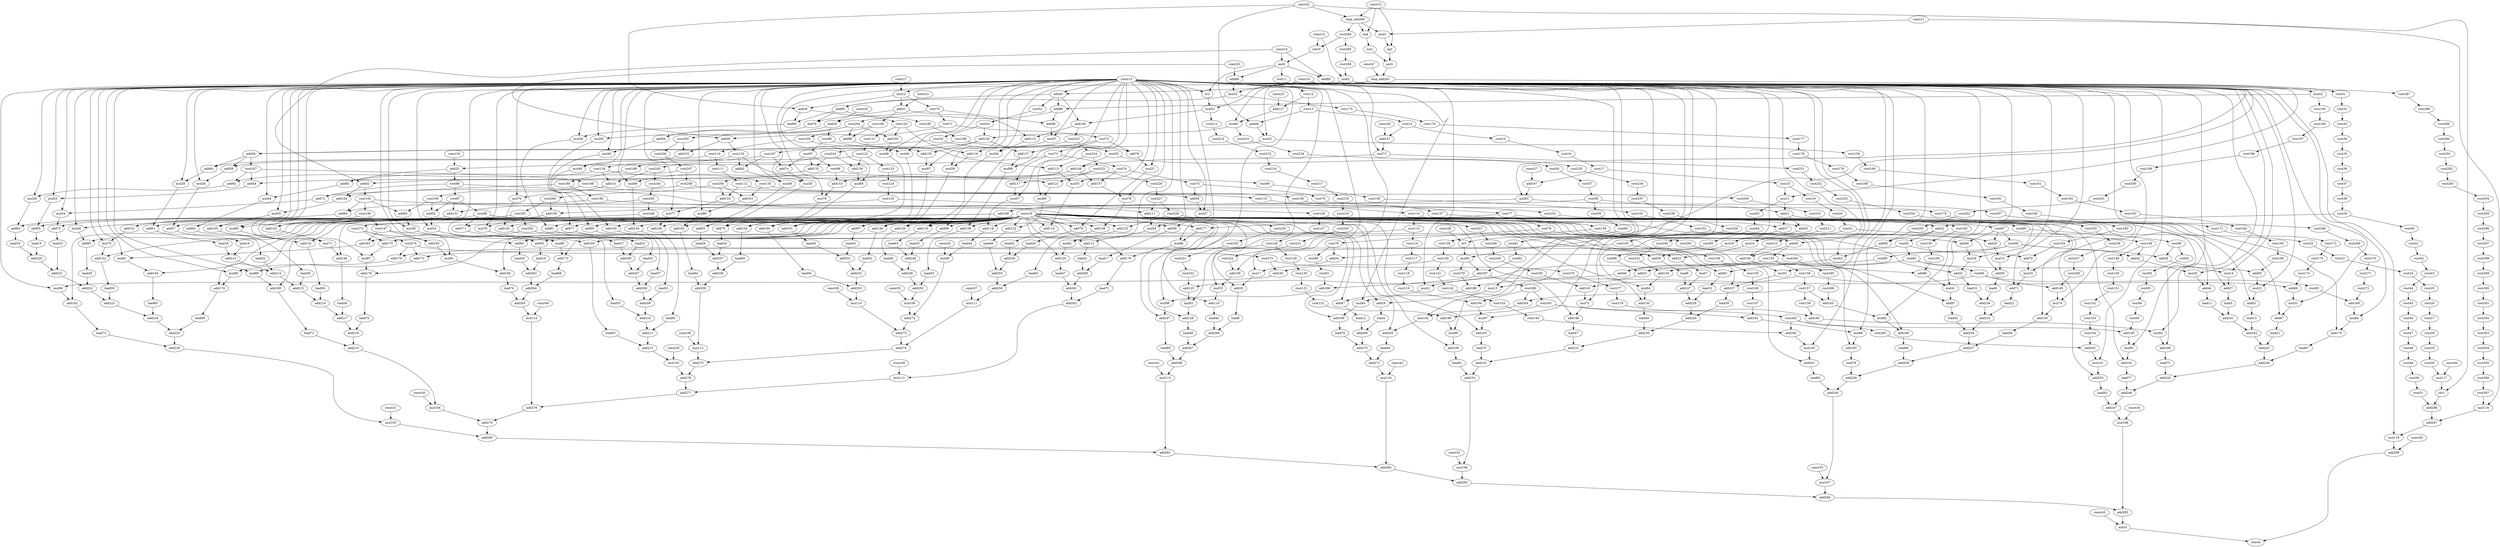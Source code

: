 digraph G {
	const11[opcode=const, llvm="%10"]
	mod1[opcode=mod, llvm="%328", schedule=1]
	const12[opcode=const, val=0]
	eq3[opcode=eq, llvm="%329", schedule=2]
	eq4[opcode=eq, llvm="%330", schedule=1]
	not1[opcode=not, llvm="%330", schedule=2]
	and1[opcode=and, llvm="%331", schedule=3]
	const13[opcode=const, llvm="%8"]
	udiv0[opcode=udiv, llvm="%334", schedule=2]
	const14[opcode=const, val=3]
	and2[opcode=and, llvm="%335", schedule=3]
	const15[opcode=const, val=4]
	or2[opcode=or, llvm="%336", schedule=4]
	mod2[opcode=mod, llvm="%337", schedule=4]
	add20[opcode=add, llvm="%338", schedule=5]
	const16[opcode=const, llvm="%13"]
	mul11[opcode=mul, llvm="%339", schedule=12]
	add21[opcode=add, llvm="%340", schedule=13]
	const17[opcode=const, llvm="%15"]
	mul12[opcode=mul, llvm="%341", schedule=5]
	add22[opcode=add, llvm="%342", schedule=14]
	add23[opcode=add, llvm="%343", schedule=17]
	const18[opcode=const, llvm="%17"]
	mul13[opcode=mul, llvm="%344", schedule=18]
	add24[opcode=add, llvm="%344", schedule=19]
	load4[opcode=load, llvm="%345", schedule=20]
	const19[opcode=const, val=-3]
	add25[opcode=add, llvm="%346", schedule=10]
	add26[opcode=add, llvm="%347", schedule=16]
	mul14[opcode=mul, llvm="%348", schedule=17]
	add27[opcode=add, llvm="%348", schedule=18]
	load5[opcode=load, llvm="%349", schedule=19]
	const20[opcode=const, val=-2]
	add28[opcode=add, llvm="%350", schedule=7]
	add29[opcode=add, llvm="%351", schedule=15]
	mul15[opcode=mul, llvm="%352", schedule=16]
	add30[opcode=add, llvm="%352", schedule=17]
	load6[opcode=load, llvm="%353", schedule=18]
	const21[opcode=const, val=-1]
	add31[opcode=add, llvm="%354", schedule=6]
	add32[opcode=add, llvm="%355", schedule=14]
	mul16[opcode=mul, llvm="%356", schedule=15]
	add33[opcode=add, llvm="%356", schedule=16]
	load7[opcode=load, llvm="%357", schedule=17]
	add34[opcode=add, llvm="%358", schedule=16]
	mul17[opcode=mul, llvm="%359", schedule=17]
	add35[opcode=add, llvm="%359", schedule=18]
	load8[opcode=load, llvm="%360", schedule=19]
	const22[opcode=const, val=1]
	add36[opcode=add, llvm="%361", schedule=6]
	add37[opcode=add, llvm="%362", schedule=14]
	mul18[opcode=mul, llvm="%363", schedule=15]
	add38[opcode=add, llvm="%363", schedule=16]
	load9[opcode=load, llvm="%364", schedule=17]
	const23[opcode=const, val=2]
	add39[opcode=add, llvm="%365", schedule=8]
	add40[opcode=add, llvm="%366", schedule=15]
	mul19[opcode=mul, llvm="%367", schedule=16]
	add41[opcode=add, llvm="%367", schedule=17]
	load10[opcode=load, llvm="%368", schedule=18]
	add42[opcode=add, llvm="%369", schedule=11]
	add43[opcode=add, llvm="%370", schedule=16]
	mul20[opcode=mul, llvm="%371", schedule=17]
	add44[opcode=add, llvm="%371", schedule=18]
	load11[opcode=load, llvm="%372", schedule=19]
	add45[opcode=add, llvm="%373", schedule=15]
	add46[opcode=add, llvm="%374", schedule=17]
	mul21[opcode=mul, llvm="%375", schedule=18]
	add47[opcode=add, llvm="%375", schedule=19]
	load12[opcode=load, llvm="%376", schedule=20]
	add48[opcode=add, llvm="%377", schedule=7]
	mul22[opcode=mul, llvm="%378", schedule=8]
	add49[opcode=add, llvm="%379", schedule=9]
	add50[opcode=add, llvm="%380", schedule=17]
	mul23[opcode=mul, llvm="%381", schedule=18]
	add51[opcode=add, llvm="%381", schedule=19]
	load13[opcode=load, llvm="%382", schedule=20]
	add52[opcode=add, llvm="%383", schedule=13]
	mul24[opcode=mul, llvm="%384", schedule=14]
	add53[opcode=add, llvm="%384", schedule=15]
	load14[opcode=load, llvm="%385", schedule=16]
	add54[opcode=add, llvm="%386", schedule=11]
	mul25[opcode=mul, llvm="%387", schedule=12]
	add55[opcode=add, llvm="%387", schedule=13]
	load15[opcode=load, llvm="%388", schedule=14]
	add56[opcode=add, llvm="%389", schedule=10]
	mul26[opcode=mul, llvm="%390", schedule=11]
	add57[opcode=add, llvm="%390", schedule=12]
	load16[opcode=load, llvm="%391", schedule=13]
	add58[opcode=add, llvm="%392", schedule=12]
	mul27[opcode=mul, llvm="%393", schedule=13]
	add59[opcode=add, llvm="%393", schedule=14]
	load17[opcode=load, llvm="%394", schedule=15]
	add60[opcode=add, llvm="%395", schedule=10]
	mul28[opcode=mul, llvm="%396", schedule=11]
	add61[opcode=add, llvm="%396", schedule=12]
	load18[opcode=load, llvm="%397", schedule=13]
	add62[opcode=add, llvm="%398", schedule=11]
	mul29[opcode=mul, llvm="%399", schedule=12]
	add63[opcode=add, llvm="%399", schedule=13]
	load19[opcode=load, llvm="%400", schedule=14]
	add64[opcode=add, llvm="%401", schedule=13]
	mul30[opcode=mul, llvm="%402", schedule=14]
	add65[opcode=add, llvm="%402", schedule=15]
	load20[opcode=load, llvm="%403", schedule=16]
	add66[opcode=add, llvm="%404", schedule=18]
	mul31[opcode=mul, llvm="%405", schedule=19]
	add67[opcode=add, llvm="%405", schedule=20]
	load21[opcode=load, llvm="%406", schedule=21]
	add68[opcode=add, llvm="%407", schedule=4]
	mul32[opcode=mul, llvm="%408", schedule=5]
	add69[opcode=add, llvm="%409", schedule=6]
	add70[opcode=add, llvm="%410", schedule=16]
	mul33[opcode=mul, llvm="%411", schedule=17]
	add71[opcode=add, llvm="%411", schedule=18]
	load22[opcode=load, llvm="%412", schedule=19]
	add72[opcode=add, llvm="%413", schedule=12]
	mul34[opcode=mul, llvm="%414", schedule=13]
	add73[opcode=add, llvm="%414", schedule=14]
	load23[opcode=load, llvm="%415", schedule=15]
	add74[opcode=add, llvm="%416", schedule=10]
	mul35[opcode=mul, llvm="%417", schedule=11]
	add75[opcode=add, llvm="%417", schedule=12]
	load24[opcode=load, llvm="%418", schedule=13]
	add76[opcode=add, llvm="%419", schedule=7]
	mul36[opcode=mul, llvm="%420", schedule=8]
	add77[opcode=add, llvm="%420", schedule=9]
	load25[opcode=load, llvm="%421", schedule=10]
	add78[opcode=add, llvm="%422", schedule=9]
	mul37[opcode=mul, llvm="%423", schedule=10]
	add79[opcode=add, llvm="%423", schedule=11]
	load26[opcode=load, llvm="%424", schedule=12]
	add80[opcode=add, llvm="%425", schedule=7]
	mul38[opcode=mul, llvm="%426", schedule=8]
	add81[opcode=add, llvm="%426", schedule=9]
	load27[opcode=load, llvm="%427", schedule=10]
	add82[opcode=add, llvm="%428", schedule=10]
	mul39[opcode=mul, llvm="%429", schedule=11]
	add83[opcode=add, llvm="%429", schedule=12]
	load28[opcode=load, llvm="%430", schedule=13]
	add84[opcode=add, llvm="%431", schedule=13]
	mul40[opcode=mul, llvm="%432", schedule=14]
	add85[opcode=add, llvm="%432", schedule=15]
	load29[opcode=load, llvm="%433", schedule=16]
	add86[opcode=add, llvm="%434", schedule=17]
	mul41[opcode=mul, llvm="%435", schedule=18]
	add87[opcode=add, llvm="%435", schedule=19]
	load30[opcode=load, llvm="%436", schedule=20]
	add88[opcode=add, llvm="%437", schedule=4]
	mul42[opcode=mul, llvm="%438", schedule=5]
	add89[opcode=add, llvm="%439", schedule=6]
	add90[opcode=add, llvm="%440", schedule=15]
	mul43[opcode=mul, llvm="%441", schedule=16]
	add91[opcode=add, llvm="%441", schedule=17]
	load31[opcode=load, llvm="%442", schedule=18]
	add92[opcode=add, llvm="%443", schedule=11]
	mul44[opcode=mul, llvm="%444", schedule=12]
	add93[opcode=add, llvm="%444", schedule=13]
	load32[opcode=load, llvm="%445", schedule=14]
	add94[opcode=add, llvm="%446", schedule=8]
	mul45[opcode=mul, llvm="%447", schedule=9]
	add95[opcode=add, llvm="%447", schedule=10]
	load33[opcode=load, llvm="%448", schedule=11]
	add96[opcode=add, llvm="%449", schedule=8]
	mul46[opcode=mul, llvm="%450", schedule=9]
	add97[opcode=add, llvm="%450", schedule=10]
	load34[opcode=load, llvm="%451", schedule=11]
	add98[opcode=add, llvm="%452", schedule=7]
	mul47[opcode=mul, llvm="%453", schedule=8]
	add99[opcode=add, llvm="%453", schedule=9]
	load35[opcode=load, llvm="%454", schedule=10]
	add100[opcode=add, llvm="%455", schedule=8]
	mul48[opcode=mul, llvm="%456", schedule=9]
	add101[opcode=add, llvm="%456", schedule=10]
	load36[opcode=load, llvm="%457", schedule=11]
	add102[opcode=add, llvm="%458", schedule=9]
	mul49[opcode=mul, llvm="%459", schedule=10]
	add103[opcode=add, llvm="%459", schedule=11]
	load37[opcode=load, llvm="%460", schedule=12]
	add104[opcode=add, llvm="%461", schedule=12]
	mul50[opcode=mul, llvm="%462", schedule=13]
	add105[opcode=add, llvm="%462", schedule=14]
	load38[opcode=load, llvm="%463", schedule=15]
	add106[opcode=add, llvm="%464", schedule=16]
	mul51[opcode=mul, llvm="%465", schedule=17]
	add107[opcode=add, llvm="%465", schedule=18]
	load39[opcode=load, llvm="%466", schedule=19]
	mul52[opcode=mul, llvm="%467", schedule=5]
	add108[opcode=add, llvm="%468", schedule=6]
	add109[opcode=add, llvm="%469", schedule=16]
	mul53[opcode=mul, llvm="%470", schedule=17]
	add110[opcode=add, llvm="%470", schedule=18]
	load40[opcode=load, llvm="%471", schedule=19]
	add111[opcode=add, llvm="%472", schedule=12]
	mul54[opcode=mul, llvm="%473", schedule=13]
	add112[opcode=add, llvm="%473", schedule=14]
	load41[opcode=load, llvm="%474", schedule=15]
	add113[opcode=add, llvm="%475", schedule=9]
	mul55[opcode=mul, llvm="%476", schedule=10]
	add114[opcode=add, llvm="%476", schedule=11]
	load42[opcode=load, llvm="%477", schedule=12]
	add115[opcode=add, llvm="%478", schedule=7]
	mul56[opcode=mul, llvm="%479", schedule=8]
	add116[opcode=add, llvm="%479", schedule=9]
	load43[opcode=load, llvm="%480", schedule=10]
	add117[opcode=add, llvm="%481", schedule=10]
	mul57[opcode=mul, llvm="%482", schedule=11]
	add118[opcode=add, llvm="%482", schedule=12]
	load44[opcode=load, llvm="%483", schedule=13]
	const24[opcode=const, llvm="%274"]
	mul58[opcode=mul, llvm="%484", schedule=14]
	add119[opcode=add, llvm="%485", schedule=8]
	mul59[opcode=mul, llvm="%486", schedule=9]
	add120[opcode=add, llvm="%486", schedule=10]
	load45[opcode=load, llvm="%487", schedule=11]
	add121[opcode=add, llvm="%488", schedule=10]
	mul60[opcode=mul, llvm="%489", schedule=11]
	add122[opcode=add, llvm="%489", schedule=12]
	load46[opcode=load, llvm="%490", schedule=13]
	add123[opcode=add, llvm="%491", schedule=13]
	mul61[opcode=mul, llvm="%492", schedule=14]
	add124[opcode=add, llvm="%492", schedule=15]
	load47[opcode=load, llvm="%493", schedule=16]
	add125[opcode=add, llvm="%494", schedule=17]
	mul62[opcode=mul, llvm="%495", schedule=18]
	add126[opcode=add, llvm="%495", schedule=19]
	load48[opcode=load, llvm="%496", schedule=20]
	const25[opcode=const, val=5]
	add127[opcode=add, llvm="%497", schedule=6]
	mul63[opcode=mul, llvm="%498", schedule=7]
	add128[opcode=add, llvm="%499", schedule=8]
	add129[opcode=add, llvm="%500", schedule=17]
	mul64[opcode=mul, llvm="%501", schedule=18]
	add130[opcode=add, llvm="%501", schedule=19]
	load49[opcode=load, llvm="%502", schedule=20]
	add131[opcode=add, llvm="%503", schedule=13]
	mul65[opcode=mul, llvm="%504", schedule=14]
	add132[opcode=add, llvm="%504", schedule=15]
	load50[opcode=load, llvm="%505", schedule=16]
	add133[opcode=add, llvm="%506", schedule=10]
	mul66[opcode=mul, llvm="%507", schedule=11]
	add134[opcode=add, llvm="%507", schedule=12]
	load51[opcode=load, llvm="%508", schedule=13]
	add135[opcode=add, llvm="%509", schedule=9]
	mul67[opcode=mul, llvm="%510", schedule=10]
	add136[opcode=add, llvm="%510", schedule=11]
	load52[opcode=load, llvm="%511", schedule=12]
	add137[opcode=add, llvm="%512", schedule=9]
	mul68[opcode=mul, llvm="%513", schedule=10]
	add138[opcode=add, llvm="%513", schedule=11]
	load53[opcode=load, llvm="%514", schedule=12]
	add139[opcode=add, llvm="%515", schedule=10]
	mul69[opcode=mul, llvm="%516", schedule=11]
	add140[opcode=add, llvm="%516", schedule=12]
	load54[opcode=load, llvm="%517", schedule=13]
	add141[opcode=add, llvm="%518", schedule=11]
	mul70[opcode=mul, llvm="%519", schedule=12]
	add142[opcode=add, llvm="%519", schedule=13]
	load55[opcode=load, llvm="%520", schedule=14]
	add143[opcode=add, llvm="%521", schedule=14]
	mul71[opcode=mul, llvm="%522", schedule=15]
	add144[opcode=add, llvm="%522", schedule=16]
	load56[opcode=load, llvm="%523", schedule=17]
	add145[opcode=add, llvm="%524", schedule=18]
	mul72[opcode=mul, llvm="%525", schedule=19]
	add146[opcode=add, llvm="%525", schedule=20]
	load57[opcode=load, llvm="%526", schedule=21]
	const26[opcode=const, val=6]
	add147[opcode=add, llvm="%527", schedule=8]
	mul73[opcode=mul, llvm="%528", schedule=9]
	add148[opcode=add, llvm="%529", schedule=10]
	add149[opcode=add, llvm="%530", schedule=18]
	mul74[opcode=mul, llvm="%531", schedule=19]
	add150[opcode=add, llvm="%531", schedule=20]
	load58[opcode=load, llvm="%532", schedule=21]
	add151[opcode=add, llvm="%533", schedule=14]
	mul75[opcode=mul, llvm="%534", schedule=15]
	add152[opcode=add, llvm="%534", schedule=16]
	load59[opcode=load, llvm="%535", schedule=17]
	add153[opcode=add, llvm="%536", schedule=11]
	mul76[opcode=mul, llvm="%537", schedule=12]
	add154[opcode=add, llvm="%537", schedule=13]
	load60[opcode=load, llvm="%538", schedule=14]
	add155[opcode=add, llvm="%539", schedule=12]
	mul77[opcode=mul, llvm="%540", schedule=13]
	add156[opcode=add, llvm="%540", schedule=14]
	load61[opcode=load, llvm="%541", schedule=15]
	add157[opcode=add, llvm="%542", schedule=11]
	mul78[opcode=mul, llvm="%543", schedule=12]
	add158[opcode=add, llvm="%543", schedule=13]
	load62[opcode=load, llvm="%544", schedule=14]
	add159[opcode=add, llvm="%545", schedule=13]
	mul79[opcode=mul, llvm="%546", schedule=14]
	add160[opcode=add, llvm="%546", schedule=15]
	load63[opcode=load, llvm="%547", schedule=16]
	add161[opcode=add, llvm="%548", schedule=12]
	mul80[opcode=mul, llvm="%549", schedule=13]
	add162[opcode=add, llvm="%549", schedule=14]
	load64[opcode=load, llvm="%550", schedule=15]
	add163[opcode=add, llvm="%551", schedule=15]
	mul81[opcode=mul, llvm="%552", schedule=16]
	add164[opcode=add, llvm="%552", schedule=17]
	load65[opcode=load, llvm="%553", schedule=18]
	add165[opcode=add, llvm="%554", schedule=19]
	mul82[opcode=mul, llvm="%555", schedule=20]
	add166[opcode=add, llvm="%555", schedule=21]
	load66[opcode=load, llvm="%556", schedule=22]
	const27[opcode=const, val=7]
	add167[opcode=add, llvm="%557", schedule=11]
	mul83[opcode=mul, llvm="%558", schedule=12]
	add168[opcode=add, llvm="%559", schedule=13]
	add169[opcode=add, llvm="%560", schedule=19]
	mul84[opcode=mul, llvm="%561", schedule=20]
	add170[opcode=add, llvm="%561", schedule=21]
	load67[opcode=load, llvm="%562", schedule=22]
	add171[opcode=add, llvm="%563", schedule=14]
	mul85[opcode=mul, llvm="%564", schedule=15]
	add172[opcode=add, llvm="%564", schedule=16]
	load68[opcode=load, llvm="%565", schedule=17]
	add173[opcode=add, llvm="%566", schedule=16]
	mul86[opcode=mul, llvm="%567", schedule=17]
	add174[opcode=add, llvm="%567", schedule=18]
	load69[opcode=load, llvm="%568", schedule=19]
	add175[opcode=add, llvm="%569", schedule=15]
	mul87[opcode=mul, llvm="%570", schedule=16]
	add176[opcode=add, llvm="%570", schedule=17]
	load70[opcode=load, llvm="%571", schedule=18]
	add177[opcode=add, llvm="%572", schedule=14]
	mul88[opcode=mul, llvm="%573", schedule=15]
	add178[opcode=add, llvm="%573", schedule=16]
	load71[opcode=load, llvm="%574", schedule=17]
	add179[opcode=add, llvm="%575", schedule=16]
	mul89[opcode=mul, llvm="%576", schedule=17]
	add180[opcode=add, llvm="%576", schedule=18]
	load72[opcode=load, llvm="%577", schedule=19]
	add181[opcode=add, llvm="%578", schedule=17]
	mul90[opcode=mul, llvm="%579", schedule=18]
	add182[opcode=add, llvm="%579", schedule=19]
	load73[opcode=load, llvm="%580", schedule=20]
	add183[opcode=add, llvm="%581", schedule=15]
	mul91[opcode=mul, llvm="%582", schedule=16]
	add184[opcode=add, llvm="%582", schedule=17]
	load74[opcode=load, llvm="%583", schedule=18]
	add185[opcode=add, llvm="%584", schedule=20]
	mul92[opcode=mul, llvm="%585", schedule=21]
	add186[opcode=add, llvm="%585", schedule=22]
	load75[opcode=load, llvm="%586", schedule=23]
	const28[opcode=const, val=8]
	or3[opcode=or, llvm="%587", schedule=15]
	mul93[opcode=mul, llvm="%588", schedule=16]
	add187[opcode=add, llvm="%589", schedule=17]
	add188[opcode=add, llvm="%590", schedule=18]
	mul94[opcode=mul, llvm="%591", schedule=19]
	add189[opcode=add, llvm="%591", schedule=20]
	load76[opcode=load, llvm="%592", schedule=21]
	add190[opcode=add, llvm="%593", schedule=21]
	mul95[opcode=mul, llvm="%594", schedule=22]
	add191[opcode=add, llvm="%594", schedule=23]
	load77[opcode=load, llvm="%595", schedule=24]
	add192[opcode=add, llvm="%596", schedule=20]
	mul96[opcode=mul, llvm="%597", schedule=21]
	add193[opcode=add, llvm="%597", schedule=22]
	load78[opcode=load, llvm="%598", schedule=23]
	add194[opcode=add, llvm="%599", schedule=19]
	mul97[opcode=mul, llvm="%600", schedule=20]
	add195[opcode=add, llvm="%600", schedule=21]
	load79[opcode=load, llvm="%601", schedule=22]
	add196[opcode=add, llvm="%602", schedule=18]
	mul98[opcode=mul, llvm="%603", schedule=19]
	add197[opcode=add, llvm="%603", schedule=20]
	load80[opcode=load, llvm="%604", schedule=21]
	add198[opcode=add, llvm="%605", schedule=20]
	mul99[opcode=mul, llvm="%606", schedule=21]
	add199[opcode=add, llvm="%606", schedule=22]
	load81[opcode=load, llvm="%607", schedule=23]
	add200[opcode=add, llvm="%608", schedule=21]
	mul100[opcode=mul, llvm="%609", schedule=22]
	add201[opcode=add, llvm="%609", schedule=23]
	load82[opcode=load, llvm="%610", schedule=24]
	add202[opcode=add, llvm="%611", schedule=22]
	mul101[opcode=mul, llvm="%612", schedule=23]
	add203[opcode=add, llvm="%612", schedule=24]
	load83[opcode=load, llvm="%613", schedule=25]
	add204[opcode=add, llvm="%614", schedule=19]
	mul102[opcode=mul, llvm="%615", schedule=20]
	add205[opcode=add, llvm="%615", schedule=21]
	load84[opcode=load, llvm="%616", schedule=22]
	add206[opcode=add, llvm="%617", schedule=11]
	add207[opcode=add, llvm="%618", schedule=12]
	add208[opcode=add, llvm="%619", schedule=13]
	add209[opcode=add, llvm="%620", schedule=14]
	add210[opcode=add, llvm="%621", schedule=15]
	add211[opcode=add, llvm="%622", schedule=16]
	add212[opcode=add, llvm="%623", schedule=17]
	const29[opcode=const, llvm="%282"]
	mul103[opcode=mul, llvm="%624", schedule=18]
	add213[opcode=add, llvm="%625", schedule=14]
	add214[opcode=add, llvm="%626", schedule=15]
	add215[opcode=add, llvm="%627", schedule=16]
	add216[opcode=add, llvm="%628", schedule=17]
	add217[opcode=add, llvm="%629", schedule=18]
	add218[opcode=add, llvm="%630", schedule=19]
	add219[opcode=add, llvm="%631", schedule=20]
	const30[opcode=const, llvm="%288"]
	mul104[opcode=mul, llvm="%632", schedule=21]
	add220[opcode=add, llvm="%633", schedule=15]
	add221[opcode=add, llvm="%634", schedule=16]
	add222[opcode=add, llvm="%635", schedule=17]
	add223[opcode=add, llvm="%636", schedule=18]
	add224[opcode=add, llvm="%637", schedule=19]
	add225[opcode=add, llvm="%638", schedule=20]
	add226[opcode=add, llvm="%639", schedule=21]
	const31[opcode=const, llvm="%290"]
	mul105[opcode=mul, llvm="%640", schedule=22]
	add227[opcode=add, llvm="%641", schedule=18]
	add228[opcode=add, llvm="%642", schedule=19]
	add229[opcode=add, llvm="%643", schedule=20]
	add230[opcode=add, llvm="%644", schedule=21]
	add231[opcode=add, llvm="%645", schedule=22]
	add232[opcode=add, llvm="%646", schedule=23]
	add233[opcode=add, llvm="%647", schedule=24]
	const32[opcode=const, llvm="%296"]
	mul106[opcode=mul, llvm="%648", schedule=25]
	add234[opcode=add, llvm="%649", schedule=19]
	add235[opcode=add, llvm="%650", schedule=20]
	add236[opcode=add, llvm="%651", schedule=21]
	add237[opcode=add, llvm="%652", schedule=22]
	add238[opcode=add, llvm="%653", schedule=23]
	add239[opcode=add, llvm="%654", schedule=24]
	add240[opcode=add, llvm="%655", schedule=25]
	const33[opcode=const, llvm="%298"]
	mul107[opcode=mul, llvm="%656", schedule=26]
	add241[opcode=add, llvm="%657", schedule=20]
	add242[opcode=add, llvm="%658", schedule=21]
	add243[opcode=add, llvm="%659", schedule=22]
	add244[opcode=add, llvm="%660", schedule=23]
	add245[opcode=add, llvm="%661", schedule=24]
	add246[opcode=add, llvm="%662", schedule=25]
	add247[opcode=add, llvm="%663", schedule=26]
	const34[opcode=const, llvm="%300"]
	mul108[opcode=mul, llvm="%664", schedule=27]
	add248[opcode=add, llvm="%665", schedule=11]
	add249[opcode=add, llvm="%666", schedule=12]
	add250[opcode=add, llvm="%667", schedule=13]
	const35[opcode=const, llvm="%276"]
	mul109[opcode=mul, llvm="%668", schedule=14]
	add251[opcode=add, llvm="%669", schedule=12]
	add252[opcode=add, llvm="%670", schedule=13]
	add253[opcode=add, llvm="%671", schedule=14]
	const36[opcode=const, llvm="%278"]
	mul110[opcode=mul, llvm="%672", schedule=15]
	add254[opcode=add, llvm="%673", schedule=13]
	add255[opcode=add, llvm="%674", schedule=14]
	add256[opcode=add, llvm="%675", schedule=15]
	const37[opcode=const, llvm="%280"]
	mul111[opcode=mul, llvm="%676", schedule=16]
	add257[opcode=add, llvm="%677", schedule=14]
	add258[opcode=add, llvm="%678", schedule=15]
	add259[opcode=add, llvm="%679", schedule=16]
	const38[opcode=const, llvm="%284"]
	mul112[opcode=mul, llvm="%680", schedule=17]
	add260[opcode=add, llvm="%681", schedule=16]
	add261[opcode=add, llvm="%682", schedule=17]
	add262[opcode=add, llvm="%683", schedule=18]
	const39[opcode=const, llvm="%286"]
	mul113[opcode=mul, llvm="%684", schedule=19]
	add263[opcode=add, llvm="%685", schedule=17]
	add264[opcode=add, llvm="%686", schedule=18]
	add265[opcode=add, llvm="%687", schedule=19]
	const40[opcode=const, llvm="%292"]
	mul114[opcode=mul, llvm="%688", schedule=20]
	add266[opcode=add, llvm="%689", schedule=20]
	add267[opcode=add, llvm="%690", schedule=21]
	add268[opcode=add, llvm="%691", schedule=22]
	const41[opcode=const, llvm="%294"]
	mul115[opcode=mul, llvm="%692", schedule=23]
	add269[opcode=add, llvm="%693", schedule=21]
	add270[opcode=add, llvm="%694", schedule=22]
	add271[opcode=add, llvm="%695", schedule=23]
	const42[opcode=const, llvm="%302"]
	mul116[opcode=mul, llvm="%696", schedule=24]
	add272[opcode=add, llvm="%697", schedule=15]
	add273[opcode=add, llvm="%698", schedule=16]
	add274[opcode=add, llvm="%699", schedule=17]
	add275[opcode=add, llvm="%700", schedule=18]
	add276[opcode=add, llvm="%701", schedule=19]
	add277[opcode=add, llvm="%702", schedule=20]
	add278[opcode=add, llvm="%703", schedule=21]
	add279[opcode=add, llvm="%704", schedule=22]
	add280[opcode=add, llvm="%705", schedule=23]
	add281[opcode=add, llvm="%706", schedule=24]
	add282[opcode=add, llvm="%707", schedule=25]
	add283[opcode=add, llvm="%708", schedule=26]
	add284[opcode=add, llvm="%709", schedule=27]
	add285[opcode=add, llvm="%710", schedule=28]
	const43[opcode=const, val=10]
	ashr0[opcode=ashr, llvm="%711", schedule=29]
	const44[opcode=const, llvm="%2"]
	mul117[opcode=mul, llvm="%712", schedule=24]
	shr1[opcode=shr, llvm="%713", schedule=25]
	add286[opcode=add, llvm="%714", schedule=26]
	mul118[opcode=mul, llvm="%715", schedule=26]
	add287[opcode=add, llvm="%716", schedule=27]
	const45[opcode=const, llvm="%12"]
	mul119[opcode=mul, llvm="%717", schedule=28]
	add288[opcode=add, llvm="%717", schedule=29]
	store4[opcode=store, llvm="store", schedule=30]
	loop_add290[opcode=add, llvm="%326", schedule=0]
	const47[opcode=const, llvm="%168"]
	loop_add291[opcode=add, llvm="%327", schedule=4]
	rout11[opcode=rout, schedule=4]
	rout12[opcode=rout, schedule=5]
	rout13[opcode=rout, schedule=6]
	rout14[opcode=rout, schedule=7]
	rout15[opcode=rout, schedule=8]
	rout16[opcode=rout, schedule=9]
	rout17[opcode=rout, schedule=10]
	rout18[opcode=rout, schedule=11]
	rout19[opcode=rout, schedule=12]
	rout20[opcode=rout, schedule=13]
	rout21[opcode=rout, schedule=14]
	rout22[opcode=rout, schedule=15]
	rout23[opcode=rout, schedule=16]
	rout24[opcode=rout, schedule=17]
	rout25[opcode=rout, schedule=18]
	rout26[opcode=rout, schedule=19]
	rout27[opcode=rout, schedule=20]
	rout28[opcode=rout, schedule=21]
	rout29[opcode=rout, schedule=22]
	rout30[opcode=rout, schedule=23]
	rout31[opcode=rout, schedule=5]
	rout32[opcode=rout, schedule=6]
	rout33[opcode=rout, schedule=7]
	rout34[opcode=rout, schedule=8]
	rout35[opcode=rout, schedule=9]
	rout36[opcode=rout, schedule=10]
	rout37[opcode=rout, schedule=11]
	rout38[opcode=rout, schedule=12]
	rout39[opcode=rout, schedule=13]
	rout40[opcode=rout, schedule=14]
	rout41[opcode=rout, schedule=15]
	rout42[opcode=rout, schedule=16]
	rout43[opcode=rout, schedule=17]
	rout44[opcode=rout, schedule=18]
	rout45[opcode=rout, schedule=19]
	rout46[opcode=rout, schedule=20]
	rout47[opcode=rout, schedule=21]
	rout48[opcode=rout, schedule=22]
	rout49[opcode=rout, schedule=23]
	rout50[opcode=rout, schedule=24]
	rout51[opcode=rout, schedule=25]
	rout52[opcode=rout, schedule=6]
	rout53[opcode=rout, schedule=7]
	rout54[opcode=rout, schedule=8]
	rout55[opcode=rout, schedule=9]
	rout56[opcode=rout, schedule=10]
	rout57[opcode=rout, schedule=11]
	rout58[opcode=rout, schedule=12]
	rout59[opcode=rout, schedule=13]
	rout60[opcode=rout, schedule=14]
	rout61[opcode=rout, schedule=15]
	rout62[opcode=rout, schedule=16]
	rout63[opcode=rout, schedule=13]
	rout64[opcode=rout, schedule=14]
	rout65[opcode=rout, schedule=15]
	rout66[opcode=rout, schedule=16]
	rout67[opcode=rout, schedule=14]
	rout68[opcode=rout, schedule=15]
	rout69[opcode=rout, schedule=16]
	rout70[opcode=rout, schedule=6]
	rout71[opcode=rout, schedule=7]
	rout72[opcode=rout, schedule=8]
	rout73[opcode=rout, schedule=9]
	rout74[opcode=rout, schedule=10]
	rout75[opcode=rout, schedule=11]
	rout76[opcode=rout, schedule=12]
	rout77[opcode=rout, schedule=13]
	rout78[opcode=rout, schedule=14]
	rout79[opcode=rout, schedule=15]
	rout80[opcode=rout, schedule=16]
	rout81[opcode=rout, schedule=17]
	rout82[opcode=rout, schedule=15]
	rout83[opcode=rout, schedule=16]
	rout84[opcode=rout, schedule=17]
	rout85[opcode=rout, schedule=18]
	rout86[opcode=rout, schedule=11]
	rout87[opcode=rout, schedule=12]
	rout88[opcode=rout, schedule=13]
	rout89[opcode=rout, schedule=14]
	rout90[opcode=rout, schedule=15]
	rout91[opcode=rout, schedule=16]
	rout92[opcode=rout, schedule=17]
	rout93[opcode=rout, schedule=18]
	rout94[opcode=rout, schedule=19]
	rout95[opcode=rout, schedule=20]
	rout96[opcode=rout, schedule=8]
	rout97[opcode=rout, schedule=9]
	rout98[opcode=rout, schedule=10]
	rout99[opcode=rout, schedule=11]
	rout100[opcode=rout, schedule=12]
	rout101[opcode=rout, schedule=13]
	rout102[opcode=rout, schedule=14]
	rout103[opcode=rout, schedule=15]
	rout104[opcode=rout, schedule=16]
	rout105[opcode=rout, schedule=17]
	rout106[opcode=rout, schedule=18]
	rout107[opcode=rout, schedule=19]
	rout108[opcode=rout, schedule=7]
	rout109[opcode=rout, schedule=8]
	rout110[opcode=rout, schedule=9]
	rout111[opcode=rout, schedule=10]
	rout112[opcode=rout, schedule=11]
	rout113[opcode=rout, schedule=12]
	rout114[opcode=rout, schedule=13]
	rout115[opcode=rout, schedule=14]
	rout116[opcode=rout, schedule=15]
	rout117[opcode=rout, schedule=16]
	rout118[opcode=rout, schedule=17]
	rout119[opcode=rout, schedule=18]
	rout120[opcode=rout, schedule=7]
	rout121[opcode=rout, schedule=8]
	rout122[opcode=rout, schedule=9]
	rout123[opcode=rout, schedule=10]
	rout124[opcode=rout, schedule=11]
	rout125[opcode=rout, schedule=12]
	rout126[opcode=rout, schedule=13]
	rout127[opcode=rout, schedule=14]
	rout128[opcode=rout, schedule=15]
	rout129[opcode=rout, schedule=16]
	rout130[opcode=rout, schedule=17]
	rout131[opcode=rout, schedule=18]
	rout132[opcode=rout, schedule=19]
	rout133[opcode=rout, schedule=9]
	rout134[opcode=rout, schedule=10]
	rout135[opcode=rout, schedule=11]
	rout136[opcode=rout, schedule=12]
	rout137[opcode=rout, schedule=13]
	rout138[opcode=rout, schedule=14]
	rout139[opcode=rout, schedule=15]
	rout140[opcode=rout, schedule=16]
	rout141[opcode=rout, schedule=17]
	rout142[opcode=rout, schedule=18]
	rout143[opcode=rout, schedule=19]
	rout144[opcode=rout, schedule=20]
	rout145[opcode=rout, schedule=12]
	rout146[opcode=rout, schedule=13]
	rout147[opcode=rout, schedule=14]
	rout148[opcode=rout, schedule=15]
	rout149[opcode=rout, schedule=16]
	rout150[opcode=rout, schedule=17]
	rout151[opcode=rout, schedule=18]
	rout152[opcode=rout, schedule=19]
	rout153[opcode=rout, schedule=20]
	rout154[opcode=rout, schedule=21]
	rout155[opcode=rout, schedule=16]
	rout156[opcode=rout, schedule=17]
	rout157[opcode=rout, schedule=18]
	rout158[opcode=rout, schedule=19]
	rout159[opcode=rout, schedule=9]
	rout160[opcode=rout, schedule=10]
	rout161[opcode=rout, schedule=11]
	rout162[opcode=rout, schedule=12]
	rout163[opcode=rout, schedule=13]
	rout164[opcode=rout, schedule=14]
	rout165[opcode=rout, schedule=15]
	rout166[opcode=rout, schedule=16]
	rout167[opcode=rout, schedule=10]
	rout168[opcode=rout, schedule=11]
	rout169[opcode=rout, schedule=12]
	rout170[opcode=rout, schedule=13]
	rout171[opcode=rout, schedule=14]
	rout172[opcode=rout, schedule=15]
	rout173[opcode=rout, schedule=16]
	rout174[opcode=rout, schedule=17]
	rout175[opcode=rout, schedule=6]
	rout176[opcode=rout, schedule=7]
	rout177[opcode=rout, schedule=8]
	rout178[opcode=rout, schedule=9]
	rout179[opcode=rout, schedule=10]
	rout180[opcode=rout, schedule=11]
	rout181[opcode=rout, schedule=12]
	rout182[opcode=rout, schedule=13]
	rout183[opcode=rout, schedule=14]
	rout184[opcode=rout, schedule=15]
	rout185[opcode=rout, schedule=7]
	rout186[opcode=rout, schedule=8]
	rout187[opcode=rout, schedule=9]
	rout188[opcode=rout, schedule=10]
	rout189[opcode=rout, schedule=11]
	rout190[opcode=rout, schedule=12]
	rout191[opcode=rout, schedule=13]
	rout192[opcode=rout, schedule=14]
	rout193[opcode=rout, schedule=15]
	rout194[opcode=rout, schedule=16]
	rout195[opcode=rout, schedule=6]
	rout196[opcode=rout, schedule=7]
	rout197[opcode=rout, schedule=8]
	rout198[opcode=rout, schedule=9]
	rout199[opcode=rout, schedule=10]
	rout200[opcode=rout, schedule=11]
	rout201[opcode=rout, schedule=12]
	rout202[opcode=rout, schedule=13]
	rout203[opcode=rout, schedule=14]
	rout204[opcode=rout, schedule=7]
	rout205[opcode=rout, schedule=8]
	rout206[opcode=rout, schedule=9]
	rout207[opcode=rout, schedule=10]
	rout208[opcode=rout, schedule=11]
	rout209[opcode=rout, schedule=12]
	rout210[opcode=rout, schedule=13]
	rout211[opcode=rout, schedule=14]
	rout212[opcode=rout, schedule=15]
	rout213[opcode=rout, schedule=6]
	rout214[opcode=rout, schedule=7]
	rout215[opcode=rout, schedule=8]
	rout216[opcode=rout, schedule=9]
	rout217[opcode=rout, schedule=10]
	rout218[opcode=rout, schedule=11]
	rout219[opcode=rout, schedule=12]
	rout220[opcode=rout, schedule=13]
	rout221[opcode=rout, schedule=14]
	rout222[opcode=rout, schedule=15]
	rout223[opcode=rout, schedule=7]
	rout224[opcode=rout, schedule=8]
	rout225[opcode=rout, schedule=9]
	rout226[opcode=rout, schedule=10]
	rout227[opcode=rout, schedule=11]
	rout228[opcode=rout, schedule=12]
	rout229[opcode=rout, schedule=13]
	rout230[opcode=rout, schedule=14]
	rout231[opcode=rout, schedule=15]
	rout232[opcode=rout, schedule=16]
	rout233[opcode=rout, schedule=8]
	rout234[opcode=rout, schedule=9]
	rout235[opcode=rout, schedule=10]
	rout236[opcode=rout, schedule=11]
	rout237[opcode=rout, schedule=12]
	rout238[opcode=rout, schedule=13]
	rout239[opcode=rout, schedule=14]
	rout240[opcode=rout, schedule=15]
	rout241[opcode=rout, schedule=16]
	rout242[opcode=rout, schedule=9]
	rout243[opcode=rout, schedule=10]
	rout244[opcode=rout, schedule=11]
	rout245[opcode=rout, schedule=12]
	rout246[opcode=rout, schedule=13]
	rout247[opcode=rout, schedule=14]
	rout248[opcode=rout, schedule=15]
	rout249[opcode=rout, schedule=16]
	rout250[opcode=rout, schedule=17]
	rout251[opcode=rout, schedule=10]
	rout252[opcode=rout, schedule=11]
	rout253[opcode=rout, schedule=12]
	rout254[opcode=rout, schedule=13]
	rout255[opcode=rout, schedule=14]
	rout256[opcode=rout, schedule=15]
	rout257[opcode=rout, schedule=16]
	rout258[opcode=rout, schedule=17]
	rout259[opcode=rout, schedule=11]
	rout260[opcode=rout, schedule=12]
	rout261[opcode=rout, schedule=13]
	rout262[opcode=rout, schedule=14]
	rout263[opcode=rout, schedule=15]
	rout264[opcode=rout, schedule=16]
	rout265[opcode=rout, schedule=17]
	rout266[opcode=rout, schedule=18]
	rout267[opcode=rout, schedule=13]
	rout268[opcode=rout, schedule=14]
	rout269[opcode=rout, schedule=15]
	rout270[opcode=rout, schedule=16]
	rout271[opcode=rout, schedule=17]
	rout272[opcode=rout, schedule=18]
	rout273[opcode=rout, schedule=14]
	rout274[opcode=rout, schedule=15]
	rout275[opcode=rout, schedule=16]
	rout276[opcode=rout, schedule=17]
	rout277[opcode=rout, schedule=18]
	rout278[opcode=rout, schedule=19]
	rout279[opcode=rout, schedule=17]
	rout280[opcode=rout, schedule=18]
	rout281[opcode=rout, schedule=19]
	rout282[opcode=rout, schedule=20]
	rout283[opcode=rout, schedule=21]
	rout284[opcode=rout, schedule=1]
	rout285[opcode=rout, schedule=2]
	rout286[opcode=rout, schedule=3]
	rout287[opcode=rout, schedule=5]
	rout288[opcode=rout, schedule=6]
	rout289[opcode=rout, schedule=7]
	rout290[opcode=rout, schedule=8]
	rout291[opcode=rout, schedule=9]
	rout292[opcode=rout, schedule=10]
	rout293[opcode=rout, schedule=11]
	rout294[opcode=rout, schedule=12]
	rout295[opcode=rout, schedule=13]
	rout296[opcode=rout, schedule=14]
	rout297[opcode=rout, schedule=15]
	rout298[opcode=rout, schedule=16]
	rout299[opcode=rout, schedule=17]
	rout300[opcode=rout, schedule=18]
	rout301[opcode=rout, schedule=19]
	rout302[opcode=rout, schedule=20]
	rout303[opcode=rout, schedule=21]
	rout304[opcode=rout, schedule=22]
	rout305[opcode=rout, schedule=23]
	rout306[opcode=rout, schedule=24]
	rout307[opcode=rout, schedule=25]
	loop_add290->mod1[operand=0]
	const11->mod1[operand=1]
	mod1->eq3[operand=0]
	const12->eq3[operand=1]
	loop_add290->eq4[operand=0]
	const12->eq4[operand=1]
	eq4->not1[operand=0]
	not1->and1[operand=0]
	eq3->and1[operand=1]
	rout284->udiv0[operand=0]
	const13->udiv0[operand=1]
	udiv0->and2[operand=0]
	const14->and2[operand=1]
	and2->or2[operand=0]
	const15->or2[operand=1]
	rout286->mod2[operand=0]
	const13->mod2[operand=1]
	mod2->add20[operand=0]
	const15->add20[operand=1]
	rout18->mul11[operand=0]
	const16->mul11[operand=1]
	mul11->add21[operand=0]
	rout58->add21[operand=1]
	const17->mul12[operand=0]
	loop_add291->mul12[operand=1]
	rout77->add22[operand=0]
	rout39->add22[operand=1]
	rout83->add23[operand=0]
	rout66->add23[operand=1]
	add23->mul13[operand=0]
	const15->mul13[operand=1]
	const18->add24[operand=0]
	mul13->add24[operand=1]
	add24->load4[operand=0]
	rout73->add25[operand=0]
	const19->add25[operand=1]
	rout90->add26[operand=0]
	rout68->add26[operand=1]
	add26->mul14[operand=0]
	const15->mul14[operand=1]
	const18->add27[operand=0]
	mul14->add27[operand=1]
	add27->load5[operand=0]
	rout70->add28[operand=0]
	const20->add28[operand=1]
	rout102->add29[operand=0]
	rout67->add29[operand=1]
	add29->mul15[operand=0]
	const15->mul15[operand=1]
	const18->add30[operand=0]
	mul15->add30[operand=1]
	add30->load6[operand=0]
	mul12->add31[operand=0]
	const21->add31[operand=1]
	rout114->add32[operand=0]
	add21->add32[operand=1]
	add32->mul16[operand=0]
	const15->mul16[operand=1]
	const18->add33[operand=0]
	mul16->add33[operand=1]
	add33->load7[operand=0]
	rout79->add34[operand=0]
	rout68->add34[operand=1]
	add34->mul17[operand=0]
	const15->mul17[operand=1]
	const18->add35[operand=0]
	mul17->add35[operand=1]
	add35->load8[operand=0]
	mul12->add36[operand=0]
	const22->add36[operand=1]
	rout126->add37[operand=0]
	add21->add37[operand=1]
	add37->mul18[operand=0]
	const15->mul18[operand=1]
	const18->add38[operand=0]
	mul18->add38[operand=1]
	add38->load9[operand=0]
	rout71->add39[operand=0]
	const23->add39[operand=1]
	rout138->add40[operand=0]
	rout67->add40[operand=1]
	add40->mul19[operand=0]
	const15->mul19[operand=1]
	const18->add41[operand=0]
	mul19->add41[operand=1]
	add41->load10[operand=0]
	rout74->add42[operand=0]
	const14->add42[operand=1]
	rout148->add43[operand=0]
	rout68->add43[operand=1]
	add43->mul20[operand=0]
	const15->mul20[operand=1]
	const18->add44[operand=0]
	mul20->add44[operand=1]
	add44->load11[operand=0]
	rout78->add45[operand=0]
	const15->add45[operand=1]
	rout155->add46[operand=0]
	rout69->add46[operand=1]
	add46->mul21[operand=0]
	const15->mul21[operand=1]
	const18->add47[operand=0]
	mul21->add47[operand=1]
	add47->load12[operand=0]
	rout13->add48[operand=0]
	const22->add48[operand=1]
	add48->mul22[operand=0]
	const16->mul22[operand=1]
	mul22->add49[operand=0]
	rout54->add49[operand=1]
	rout83->add50[operand=0]
	rout166->add50[operand=1]
	add50->mul23[operand=0]
	const15->mul23[operand=1]
	const18->add51[operand=0]
	mul23->add51[operand=1]
	add51->load13[operand=0]
	rout87->add52[operand=0]
	rout169->add52[operand=1]
	add52->mul24[operand=0]
	const15->mul24[operand=1]
	const18->add53[operand=0]
	mul24->add53[operand=1]
	add53->load14[operand=0]
	rout98->add54[operand=0]
	rout167->add54[operand=1]
	add54->mul25[operand=0]
	const15->mul25[operand=1]
	const18->add55[operand=0]
	mul25->add55[operand=1]
	add55->load15[operand=0]
	rout110->add56[operand=0]
	add49->add56[operand=1]
	add56->mul26[operand=0]
	const15->mul26[operand=1]
	const18->add57[operand=0]
	mul26->add57[operand=1]
	add57->load16[operand=0]
	rout75->add58[operand=0]
	rout168->add58[operand=1]
	add58->mul27[operand=0]
	const15->mul27[operand=1]
	const18->add59[operand=0]
	mul27->add59[operand=1]
	add59->load17[operand=0]
	rout122->add60[operand=0]
	add49->add60[operand=1]
	add60->mul28[operand=0]
	const15->mul28[operand=1]
	const18->add61[operand=0]
	mul28->add61[operand=1]
	add61->load18[operand=0]
	rout134->add62[operand=0]
	rout167->add62[operand=1]
	add62->mul29[operand=0]
	const15->mul29[operand=1]
	const18->add63[operand=0]
	mul29->add63[operand=1]
	add63->load19[operand=0]
	rout145->add64[operand=0]
	rout169->add64[operand=1]
	add64->mul30[operand=0]
	const15->mul30[operand=1]
	const18->add65[operand=0]
	mul30->add65[operand=1]
	add65->load20[operand=0]
	rout156->add66[operand=0]
	rout174->add66[operand=1]
	add66->mul31[operand=0]
	const15->mul31[operand=1]
	const18->add67[operand=0]
	mul31->add67[operand=1]
	add67->load21[operand=0]
	and2->add68[operand=0]
	const23->add68[operand=1]
	add68->mul32[operand=0]
	const16->mul32[operand=1]
	mul32->add69[operand=0]
	add20->add69[operand=1]
	rout82->add70[operand=0]
	rout184->add70[operand=1]
	add70->mul33[operand=0]
	const15->mul33[operand=1]
	const18->add71[operand=0]
	mul33->add71[operand=1]
	add71->load22[operand=0]
	rout86->add72[operand=0]
	rout189->add72[operand=1]
	add72->mul34[operand=0]
	const15->mul34[operand=1]
	const18->add73[operand=0]
	mul34->add73[operand=1]
	add73->load23[operand=0]
	rout97->add74[operand=0]
	rout187->add74[operand=1]
	add74->mul35[operand=0]
	const15->mul35[operand=1]
	const18->add75[operand=0]
	mul35->add75[operand=1]
	add75->load24[operand=0]
	add31->add76[operand=0]
	add69->add76[operand=1]
	add76->mul36[operand=0]
	const15->mul36[operand=1]
	const18->add77[operand=0]
	mul36->add77[operand=1]
	add77->load25[operand=0]
	rout72->add78[operand=0]
	rout186->add78[operand=1]
	add78->mul37[operand=0]
	const15->mul37[operand=1]
	const18->add79[operand=0]
	mul37->add79[operand=1]
	add79->load26[operand=0]
	add36->add80[operand=0]
	add69->add80[operand=1]
	add80->mul38[operand=0]
	const15->mul38[operand=1]
	const18->add81[operand=0]
	mul38->add81[operand=1]
	add81->load27[operand=0]
	rout133->add82[operand=0]
	rout187->add82[operand=1]
	add82->mul39[operand=0]
	const15->mul39[operand=1]
	const18->add83[operand=0]
	mul39->add83[operand=1]
	add83->load28[operand=0]
	rout145->add84[operand=0]
	rout190->add84[operand=1]
	add84->mul40[operand=0]
	const15->mul40[operand=1]
	const18->add85[operand=0]
	mul40->add85[operand=1]
	add85->load29[operand=0]
	rout155->add86[operand=0]
	rout194->add86[operand=1]
	add86->mul41[operand=0]
	const15->mul41[operand=1]
	const18->add87[operand=0]
	mul41->add87[operand=1]
	add87->load30[operand=0]
	and2->add88[operand=0]
	const14->add88[operand=1]
	add88->mul42[operand=0]
	const16->mul42[operand=1]
	mul42->add89[operand=0]
	add20->add89[operand=1]
	add22->add90[operand=0]
	rout203->add90[operand=1]
	add90->mul43[operand=0]
	const15->mul43[operand=1]
	const18->add91[operand=0]
	mul43->add91[operand=1]
	add91->load31[operand=0]
	add25->add92[operand=0]
	rout207->add92[operand=1]
	add92->mul44[operand=0]
	const15->mul44[operand=1]
	const18->add93[operand=0]
	mul44->add93[operand=1]
	add93->load32[operand=0]
	add28->add94[operand=0]
	rout204->add94[operand=1]
	add94->mul45[operand=0]
	const15->mul45[operand=1]
	const18->add95[operand=0]
	mul45->add95[operand=1]
	add95->load33[operand=0]
	rout108->add96[operand=0]
	rout204->add96[operand=1]
	add96->mul46[operand=0]
	const15->mul46[operand=1]
	const18->add97[operand=0]
	mul46->add97[operand=1]
	add97->load34[operand=0]
	rout70->add98[operand=0]
	add89->add98[operand=1]
	add98->mul47[operand=0]
	const15->mul47[operand=1]
	const18->add99[operand=0]
	mul47->add99[operand=1]
	add99->load35[operand=0]
	rout120->add100[operand=0]
	rout204->add100[operand=1]
	add100->mul48[operand=0]
	const15->mul48[operand=1]
	const18->add101[operand=0]
	mul48->add101[operand=1]
	add101->load36[operand=0]
	add39->add102[operand=0]
	rout205->add102[operand=1]
	add102->mul49[operand=0]
	const15->mul49[operand=1]
	const18->add103[operand=0]
	mul49->add103[operand=1]
	add103->load37[operand=0]
	add42->add104[operand=0]
	rout208->add104[operand=1]
	add104->mul50[operand=0]
	const15->mul50[operand=1]
	const18->add105[operand=0]
	mul50->add105[operand=1]
	add105->load38[operand=0]
	add45->add106[operand=0]
	rout212->add106[operand=1]
	add106->mul51[operand=0]
	const15->mul51[operand=1]
	const18->add107[operand=0]
	mul51->add107[operand=1]
	add107->load39[operand=0]
	or2->mul52[operand=0]
	const16->mul52[operand=1]
	mul52->add108[operand=0]
	add20->add108[operand=1]
	rout82->add109[operand=0]
	rout222->add109[operand=1]
	add109->mul53[operand=0]
	const15->mul53[operand=1]
	const18->add110[operand=0]
	mul53->add110[operand=1]
	add110->load40[operand=0]
	rout86->add111[operand=0]
	rout227->add111[operand=1]
	add111->mul54[operand=0]
	const15->mul54[operand=1]
	const18->add112[operand=0]
	mul54->add112[operand=1]
	add112->load41[operand=0]
	rout96->add113[operand=0]
	rout224->add113[operand=1]
	add113->mul55[operand=0]
	const15->mul55[operand=1]
	const18->add114[operand=0]
	mul55->add114[operand=1]
	add114->load42[operand=0]
	add31->add115[operand=0]
	add108->add115[operand=1]
	add115->mul56[operand=0]
	const15->mul56[operand=1]
	const18->add116[operand=0]
	mul56->add116[operand=1]
	add116->load43[operand=0]
	rout73->add117[operand=0]
	rout225->add117[operand=1]
	add117->mul57[operand=0]
	const15->mul57[operand=1]
	const18->add118[operand=0]
	mul57->add118[operand=1]
	add118->load44[operand=0]
	load44->mul58[operand=0]
	const24->mul58[operand=1]
	rout120->add119[operand=0]
	rout223->add119[operand=1]
	add119->mul59[operand=0]
	const15->mul59[operand=1]
	const18->add120[operand=0]
	mul59->add120[operand=1]
	add120->load45[operand=0]
	rout133->add121[operand=0]
	rout225->add121[operand=1]
	add121->mul60[operand=0]
	const15->mul60[operand=1]
	const18->add122[operand=0]
	mul60->add122[operand=1]
	add122->load46[operand=0]
	rout145->add123[operand=0]
	rout228->add123[operand=1]
	add123->mul61[operand=0]
	const15->mul61[operand=1]
	const18->add124[operand=0]
	mul61->add124[operand=1]
	add124->load47[operand=0]
	rout155->add125[operand=0]
	rout232->add125[operand=1]
	add125->mul62[operand=0]
	const15->mul62[operand=1]
	const18->add126[operand=0]
	mul62->add126[operand=1]
	add126->load48[operand=0]
	rout12->add127[operand=0]
	const25->add127[operand=1]
	add127->mul63[operand=0]
	const16->mul63[operand=1]
	mul63->add128[operand=0]
	rout53->add128[operand=1]
	rout83->add129[operand=0]
	rout241->add129[operand=1]
	add129->mul64[operand=0]
	const15->mul64[operand=1]
	const18->add130[operand=0]
	mul64->add130[operand=1]
	add130->load49[operand=0]
	rout87->add131[operand=0]
	rout245->add131[operand=1]
	add131->mul65[operand=0]
	const15->mul65[operand=1]
	const18->add132[operand=0]
	mul65->add132[operand=1]
	add132->load50[operand=0]
	rout97->add133[operand=0]
	rout242->add133[operand=1]
	add133->mul66[operand=0]
	const15->mul66[operand=1]
	const18->add134[operand=0]
	mul66->add134[operand=1]
	add134->load51[operand=0]
	rout109->add135[operand=0]
	add128->add135[operand=1]
	add135->mul67[operand=0]
	const15->mul67[operand=1]
	const18->add136[operand=0]
	mul67->add136[operand=1]
	add136->load52[operand=0]
	rout72->add137[operand=0]
	add128->add137[operand=1]
	add137->mul68[operand=0]
	const15->mul68[operand=1]
	const18->add138[operand=0]
	mul68->add138[operand=1]
	add138->load53[operand=0]
	rout122->add139[operand=0]
	rout242->add139[operand=1]
	add139->mul69[operand=0]
	const15->mul69[operand=1]
	const18->add140[operand=0]
	mul69->add140[operand=1]
	add140->load54[operand=0]
	rout134->add141[operand=0]
	rout243->add141[operand=1]
	add141->mul70[operand=0]
	const15->mul70[operand=1]
	const18->add142[operand=0]
	mul70->add142[operand=1]
	add142->load55[operand=0]
	rout146->add143[operand=0]
	rout246->add143[operand=1]
	add143->mul71[operand=0]
	const15->mul71[operand=1]
	const18->add144[operand=0]
	mul71->add144[operand=1]
	add144->load56[operand=0]
	rout156->add145[operand=0]
	rout250->add145[operand=1]
	add145->mul72[operand=0]
	const15->mul72[operand=1]
	const18->add146[operand=0]
	mul72->add146[operand=1]
	add146->load57[operand=0]
	rout14->add147[operand=0]
	const26->add147[operand=1]
	add147->mul73[operand=0]
	const16->mul73[operand=1]
	mul73->add148[operand=0]
	rout55->add148[operand=1]
	rout84->add149[operand=0]
	rout258->add149[operand=1]
	add149->mul74[operand=0]
	const15->mul74[operand=1]
	const18->add150[operand=0]
	mul74->add150[operand=1]
	add150->load58[operand=0]
	rout88->add151[operand=0]
	rout261->add151[operand=1]
	add151->mul75[operand=0]
	const15->mul75[operand=1]
	const18->add152[operand=0]
	mul75->add152[operand=1]
	add152->load59[operand=0]
	rout98->add153[operand=0]
	add148->add153[operand=1]
	add153->mul76[operand=0]
	const15->mul76[operand=1]
	const18->add154[operand=0]
	mul76->add154[operand=1]
	add154->load60[operand=0]
	rout112->add155[operand=0]
	rout259->add155[operand=1]
	add155->mul77[operand=0]
	const15->mul77[operand=1]
	const18->add156[operand=0]
	mul77->add156[operand=1]
	add156->load61[operand=0]
	rout74->add157[operand=0]
	add148->add157[operand=1]
	add157->mul78[operand=0]
	const15->mul78[operand=1]
	const18->add158[operand=0]
	mul78->add158[operand=1]
	add158->load62[operand=0]
	rout125->add159[operand=0]
	rout260->add159[operand=1]
	add159->mul79[operand=0]
	const15->mul79[operand=1]
	const18->add160[operand=0]
	mul79->add160[operand=1]
	add160->load63[operand=0]
	rout135->add161[operand=0]
	rout259->add161[operand=1]
	add161->mul80[operand=0]
	const15->mul80[operand=1]
	const18->add162[operand=0]
	mul80->add162[operand=1]
	add162->load64[operand=0]
	rout147->add163[operand=0]
	rout262->add163[operand=1]
	add163->mul81[operand=0]
	const15->mul81[operand=1]
	const18->add164[operand=0]
	mul81->add164[operand=1]
	add164->load65[operand=0]
	rout157->add165[operand=0]
	rout266->add165[operand=1]
	add165->mul82[operand=0]
	const15->mul82[operand=1]
	const18->add166[operand=0]
	mul82->add166[operand=1]
	add166->load66[operand=0]
	rout17->add167[operand=0]
	const27->add167[operand=1]
	add167->mul83[operand=0]
	const16->mul83[operand=1]
	mul83->add168[operand=0]
	rout58->add168[operand=1]
	rout85->add169[operand=0]
	rout272->add169[operand=1]
	add169->mul84[operand=0]
	const15->mul84[operand=1]
	const18->add170[operand=0]
	mul84->add170[operand=1]
	add170->load67[operand=0]
	rout88->add171[operand=0]
	add168->add171[operand=1]
	add171->mul85[operand=0]
	const15->mul85[operand=1]
	const18->add172[operand=0]
	mul85->add172[operand=1]
	add172->load68[operand=0]
	rout103->add173[operand=0]
	rout274->add173[operand=1]
	add173->mul86[operand=0]
	const15->mul86[operand=1]
	const18->add174[operand=0]
	mul86->add174[operand=1]
	add174->load69[operand=0]
	rout115->add175[operand=0]
	rout273->add175[operand=1]
	add175->mul87[operand=0]
	const15->mul87[operand=1]
	const18->add176[operand=0]
	mul87->add176[operand=1]
	add176->load70[operand=0]
	rout77->add177[operand=0]
	add168->add177[operand=1]
	add177->mul88[operand=0]
	const15->mul88[operand=1]
	const18->add178[operand=0]
	mul88->add178[operand=1]
	add178->load71[operand=0]
	rout128->add179[operand=0]
	rout274->add179[operand=1]
	add179->mul89[operand=0]
	const15->mul89[operand=1]
	const18->add180[operand=0]
	mul89->add180[operand=1]
	add180->load72[operand=0]
	rout140->add181[operand=0]
	rout275->add181[operand=1]
	add181->mul90[operand=0]
	const15->mul90[operand=1]
	const18->add182[operand=0]
	mul90->add182[operand=1]
	add182->load73[operand=0]
	rout147->add183[operand=0]
	rout273->add183[operand=1]
	add183->mul91[operand=0]
	const15->mul91[operand=1]
	const18->add184[operand=0]
	mul91->add184[operand=1]
	add184->load74[operand=0]
	rout158->add185[operand=0]
	rout278->add185[operand=1]
	add185->mul92[operand=0]
	const15->mul92[operand=1]
	const18->add186[operand=0]
	mul92->add186[operand=1]
	add186->load75[operand=0]
	rout21->or3[operand=0]
	const28->or3[operand=1]
	or3->mul93[operand=0]
	const16->mul93[operand=1]
	mul93->add187[operand=0]
	rout62->add187[operand=1]
	rout84->add188[operand=0]
	rout279->add188[operand=1]
	add188->mul94[operand=0]
	const15->mul94[operand=1]
	const18->add189[operand=0]
	mul94->add189[operand=1]
	add189->load76[operand=0]
	rout95->add190[operand=0]
	rout282->add190[operand=1]
	add190->mul95[operand=0]
	const15->mul95[operand=1]
	const18->add191[operand=0]
	mul95->add191[operand=1]
	add191->load77[operand=0]
	rout107->add192[operand=0]
	rout281->add192[operand=1]
	add192->mul96[operand=0]
	const15->mul96[operand=1]
	const18->add193[operand=0]
	mul96->add193[operand=1]
	add193->load78[operand=0]
	rout119->add194[operand=0]
	rout280->add194[operand=1]
	add194->mul97[operand=0]
	const15->mul97[operand=1]
	const18->add195[operand=0]
	mul97->add195[operand=1]
	add195->load79[operand=0]
	rout81->add196[operand=0]
	add187->add196[operand=1]
	add196->mul98[operand=0]
	const15->mul98[operand=1]
	const18->add197[operand=0]
	mul98->add197[operand=1]
	add197->load80[operand=0]
	rout132->add198[operand=0]
	rout281->add198[operand=1]
	add198->mul99[operand=0]
	const15->mul99[operand=1]
	const18->add199[operand=0]
	mul99->add199[operand=1]
	add199->load81[operand=0]
	rout144->add200[operand=0]
	rout282->add200[operand=1]
	add200->mul100[operand=0]
	const15->mul100[operand=1]
	const18->add201[operand=0]
	mul100->add201[operand=1]
	add201->load82[operand=0]
	rout154->add202[operand=0]
	rout283->add202[operand=1]
	add202->mul101[operand=0]
	const15->mul101[operand=1]
	const18->add203[operand=0]
	mul101->add203[operand=1]
	add203->load83[operand=0]
	rout157->add204[operand=0]
	rout280->add204[operand=1]
	add204->mul102[operand=0]
	const15->mul102[operand=1]
	const18->add205[operand=0]
	mul102->add205[operand=1]
	add205->load84[operand=0]
	load27->add206[operand=0]
	load25->add206[operand=1]
	add206->add207[operand=0]
	load33->add207[operand=1]
	add207->add208[operand=0]
	load37->add208[operand=1]
	add208->add209[operand=0]
	load51->add209[operand=1]
	add209->add210[operand=0]
	load55->add210[operand=1]
	add210->add211[operand=0]
	load61->add211[operand=1]
	add211->add212[operand=0]
	load63->add212[operand=1]
	add212->mul103[operand=0]
	const29->mul103[operand=1]
	load18->add213[operand=0]
	load16->add213[operand=1]
	add213->add214[operand=0]
	load32->add214[operand=1]
	add214->add215[operand=0]
	load38->add215[operand=1]
	add215->add216[operand=0]
	load50->add216[operand=1]
	add216->add217[operand=0]
	load56->add217[operand=1]
	add217->add218[operand=0]
	load70->add218[operand=1]
	add218->add219[operand=0]
	load72->add219[operand=1]
	add219->mul104[operand=0]
	const30->mul104[operand=1]
	load19->add220[operand=0]
	load15->add220[operand=1]
	add220->add221[operand=0]
	load23->add221[operand=1]
	add221->add222[operand=0]
	load29->add222[operand=1]
	add222->add223[operand=0]
	load59->add223[operand=1]
	add223->add224[operand=0]
	load65->add224[operand=1]
	add224->add225[operand=0]
	load69->add225[operand=1]
	add225->add226[operand=0]
	load73->add226[operand=1]
	add226->mul105[operand=0]
	const31->mul105[operand=1]
	load9->add227[operand=0]
	load7->add227[operand=1]
	add227->add228[operand=0]
	load31->add228[operand=1]
	add228->add229[operand=0]
	load39->add229[operand=1]
	add229->add230[operand=0]
	load49->add230[operand=1]
	add230->add231[operand=0]
	load57->add231[operand=1]
	add231->add232[operand=0]
	load79->add232[operand=1]
	add232->add233[operand=0]
	load81->add233[operand=1]
	add233->mul106[operand=0]
	const32->mul106[operand=1]
	load10->add234[operand=0]
	load6->add234[operand=1]
	add234->add235[operand=0]
	load22->add235[operand=1]
	add235->add236[operand=0]
	load30->add236[operand=1]
	add236->add237[operand=0]
	load58->add237[operand=1]
	add237->add238[operand=0]
	load66->add238[operand=1]
	add238->add239[operand=0]
	load78->add239[operand=1]
	add239->add240[operand=0]
	load82->add240[operand=1]
	add240->mul107[operand=0]
	const33->mul107[operand=1]
	load11->add241[operand=0]
	load5->add241[operand=1]
	add241->add242[operand=0]
	load13->add242[operand=1]
	add242->add243[operand=0]
	load21->add243[operand=1]
	add243->add244[operand=0]
	load67->add244[operand=1]
	add244->add245[operand=0]
	load75->add245[operand=1]
	add245->add246[operand=0]
	load77->add246[operand=1]
	add246->add247[operand=0]
	load83->add247[operand=1]
	add247->mul108[operand=0]
	const34->mul108[operand=1]
	load43->add248[operand=0]
	load35->add248[operand=1]
	add248->add249[operand=0]
	load45->add249[operand=1]
	add249->add250[operand=0]
	load53->add250[operand=1]
	add250->mul109[operand=0]
	const35->mul109[operand=1]
	load36->add251[operand=0]
	load34->add251[operand=1]
	add251->add252[operand=0]
	load52->add252[operand=1]
	add252->add253[operand=0]
	load54->add253[operand=1]
	add253->mul110[operand=0]
	const36->mul110[operand=1]
	load42->add254[operand=0]
	load26->add254[operand=1]
	add254->add255[operand=0]
	load46->add255[operand=1]
	add255->add256[operand=0]
	load62->add256[operand=1]
	add256->mul111[operand=0]
	const37->mul111[operand=1]
	load28->add257[operand=0]
	load24->add257[operand=1]
	add257->add258[operand=0]
	load60->add258[operand=1]
	add258->add259[operand=0]
	load64->add259[operand=1]
	add259->mul112[operand=0]
	const38->mul112[operand=1]
	load41->add260[operand=0]
	load17->add260[operand=1]
	add260->add261[operand=0]
	load47->add261[operand=1]
	add261->add262[operand=0]
	load71->add262[operand=1]
	add262->mul113[operand=0]
	const39->mul113[operand=1]
	load20->add263[operand=0]
	load14->add263[operand=1]
	add263->add264[operand=0]
	load68->add264[operand=1]
	add264->add265[operand=0]
	load74->add265[operand=1]
	add265->mul114[operand=0]
	const40->mul114[operand=1]
	load40->add266[operand=0]
	load8->add266[operand=1]
	add266->add267[operand=0]
	load48->add267[operand=1]
	add267->add268[operand=0]
	load80->add268[operand=1]
	add268->mul115[operand=0]
	const41->mul115[operand=1]
	load12->add269[operand=0]
	load4->add269[operand=1]
	add269->add270[operand=0]
	load76->add270[operand=1]
	add270->add271[operand=0]
	load84->add271[operand=1]
	add271->mul116[operand=0]
	const42->mul116[operand=1]
	mul109->add272[operand=0]
	mul58->add272[operand=1]
	add272->add273[operand=0]
	mul110->add273[operand=1]
	add273->add274[operand=0]
	mul111->add274[operand=1]
	add274->add275[operand=0]
	mul112->add275[operand=1]
	add275->add276[operand=0]
	mul103->add276[operand=1]
	add276->add277[operand=0]
	mul113->add277[operand=1]
	add277->add278[operand=0]
	mul114->add278[operand=1]
	add278->add279[operand=0]
	mul104->add279[operand=1]
	add279->add280[operand=0]
	mul105->add280[operand=1]
	add280->add281[operand=0]
	mul115->add281[operand=1]
	add281->add282[operand=0]
	mul116->add282[operand=1]
	add282->add283[operand=0]
	mul106->add283[operand=1]
	add283->add284[operand=0]
	mul107->add284[operand=1]
	add284->add285[operand=0]
	mul108->add285[operand=1]
	add285->ashr0[operand=0]
	const43->ashr0[operand=1]
	rout30->mul117[operand=0]
	const44->mul117[operand=1]
	mul117->shr1[operand=0]
	const22->shr1[operand=1]
	shr1->add286[operand=0]
	rout51->add286[operand=1]
	const11->mul118[operand=0]
	rout307->mul118[operand=1]
	add286->add287[operand=0]
	mul118->add287[operand=1]
	add287->mul119[operand=0]
	const15->mul119[operand=1]
	const45->add288[operand=0]
	mul119->add288[operand=1]
	ashr0->store4[operand=0]
	add288->store4[operand=1]
	const12->loop_add290[operand=0, type=const_base]
	const22->loop_add290[operand=1]
	const47->loop_add291[operand=0, type=const_base]
	and1->loop_add291[operand=1]
	and2->rout11[operand=0]
	rout11->rout12[operand=0]
	rout12->rout13[operand=0]
	rout13->rout14[operand=0]
	rout14->rout15[operand=0]
	rout15->rout16[operand=0]
	rout16->rout17[operand=0]
	rout17->rout18[operand=0]
	rout18->rout19[operand=0]
	rout19->rout20[operand=0]
	rout20->rout21[operand=0]
	rout21->rout22[operand=0]
	rout22->rout23[operand=0]
	rout23->rout24[operand=0]
	rout24->rout25[operand=0]
	rout25->rout26[operand=0]
	rout26->rout27[operand=0]
	rout27->rout28[operand=0]
	rout28->rout29[operand=0]
	rout29->rout30[operand=0]
	mod2->rout31[operand=0]
	rout31->rout32[operand=0]
	rout32->rout33[operand=0]
	rout33->rout34[operand=0]
	rout34->rout35[operand=0]
	rout35->rout36[operand=0]
	rout36->rout37[operand=0]
	rout37->rout38[operand=0]
	rout38->rout39[operand=0]
	rout39->rout40[operand=0]
	rout40->rout41[operand=0]
	rout41->rout42[operand=0]
	rout42->rout43[operand=0]
	rout43->rout44[operand=0]
	rout44->rout45[operand=0]
	rout45->rout46[operand=0]
	rout46->rout47[operand=0]
	rout47->rout48[operand=0]
	rout48->rout49[operand=0]
	rout49->rout50[operand=0]
	rout50->rout51[operand=0]
	add20->rout52[operand=0]
	rout52->rout53[operand=0]
	rout53->rout54[operand=0]
	rout54->rout55[operand=0]
	rout55->rout56[operand=0]
	rout56->rout57[operand=0]
	rout57->rout58[operand=0]
	rout58->rout59[operand=0]
	rout59->rout60[operand=0]
	rout60->rout61[operand=0]
	rout61->rout62[operand=0]
	mul11->rout63[operand=0]
	rout63->rout64[operand=0]
	rout64->rout65[operand=0]
	rout65->rout66[operand=0]
	add21->rout67[operand=0]
	rout67->rout68[operand=0]
	rout68->rout69[operand=0]
	mul12->rout70[operand=0]
	rout70->rout71[operand=0]
	rout71->rout72[operand=0]
	rout72->rout73[operand=0]
	rout73->rout74[operand=0]
	rout74->rout75[operand=0]
	rout75->rout76[operand=0]
	rout76->rout77[operand=0]
	rout77->rout78[operand=0]
	rout78->rout79[operand=0]
	rout79->rout80[operand=0]
	rout80->rout81[operand=0]
	add22->rout82[operand=0]
	rout82->rout83[operand=0]
	rout83->rout84[operand=0]
	rout84->rout85[operand=0]
	add25->rout86[operand=0]
	rout86->rout87[operand=0]
	rout87->rout88[operand=0]
	rout88->rout89[operand=0]
	rout89->rout90[operand=0]
	rout90->rout91[operand=0]
	rout91->rout92[operand=0]
	rout92->rout93[operand=0]
	rout93->rout94[operand=0]
	rout94->rout95[operand=0]
	add28->rout96[operand=0]
	rout96->rout97[operand=0]
	rout97->rout98[operand=0]
	rout98->rout99[operand=0]
	rout99->rout100[operand=0]
	rout100->rout101[operand=0]
	rout101->rout102[operand=0]
	rout102->rout103[operand=0]
	rout103->rout104[operand=0]
	rout104->rout105[operand=0]
	rout105->rout106[operand=0]
	rout106->rout107[operand=0]
	add31->rout108[operand=0]
	rout108->rout109[operand=0]
	rout109->rout110[operand=0]
	rout110->rout111[operand=0]
	rout111->rout112[operand=0]
	rout112->rout113[operand=0]
	rout113->rout114[operand=0]
	rout114->rout115[operand=0]
	rout115->rout116[operand=0]
	rout116->rout117[operand=0]
	rout117->rout118[operand=0]
	rout118->rout119[operand=0]
	add36->rout120[operand=0]
	rout120->rout121[operand=0]
	rout121->rout122[operand=0]
	rout122->rout123[operand=0]
	rout123->rout124[operand=0]
	rout124->rout125[operand=0]
	rout125->rout126[operand=0]
	rout126->rout127[operand=0]
	rout127->rout128[operand=0]
	rout128->rout129[operand=0]
	rout129->rout130[operand=0]
	rout130->rout131[operand=0]
	rout131->rout132[operand=0]
	add39->rout133[operand=0]
	rout133->rout134[operand=0]
	rout134->rout135[operand=0]
	rout135->rout136[operand=0]
	rout136->rout137[operand=0]
	rout137->rout138[operand=0]
	rout138->rout139[operand=0]
	rout139->rout140[operand=0]
	rout140->rout141[operand=0]
	rout141->rout142[operand=0]
	rout142->rout143[operand=0]
	rout143->rout144[operand=0]
	add42->rout145[operand=0]
	rout145->rout146[operand=0]
	rout146->rout147[operand=0]
	rout147->rout148[operand=0]
	rout148->rout149[operand=0]
	rout149->rout150[operand=0]
	rout150->rout151[operand=0]
	rout151->rout152[operand=0]
	rout152->rout153[operand=0]
	rout153->rout154[operand=0]
	add45->rout155[operand=0]
	rout155->rout156[operand=0]
	rout156->rout157[operand=0]
	rout157->rout158[operand=0]
	mul22->rout159[operand=0]
	rout159->rout160[operand=0]
	rout160->rout161[operand=0]
	rout161->rout162[operand=0]
	rout162->rout163[operand=0]
	rout163->rout164[operand=0]
	rout164->rout165[operand=0]
	rout165->rout166[operand=0]
	add49->rout167[operand=0]
	rout167->rout168[operand=0]
	rout168->rout169[operand=0]
	rout169->rout170[operand=0]
	rout170->rout171[operand=0]
	rout171->rout172[operand=0]
	rout172->rout173[operand=0]
	rout173->rout174[operand=0]
	mul32->rout175[operand=0]
	rout175->rout176[operand=0]
	rout176->rout177[operand=0]
	rout177->rout178[operand=0]
	rout178->rout179[operand=0]
	rout179->rout180[operand=0]
	rout180->rout181[operand=0]
	rout181->rout182[operand=0]
	rout182->rout183[operand=0]
	rout183->rout184[operand=0]
	add69->rout185[operand=0]
	rout185->rout186[operand=0]
	rout186->rout187[operand=0]
	rout187->rout188[operand=0]
	rout188->rout189[operand=0]
	rout189->rout190[operand=0]
	rout190->rout191[operand=0]
	rout191->rout192[operand=0]
	rout192->rout193[operand=0]
	rout193->rout194[operand=0]
	mul42->rout195[operand=0]
	rout195->rout196[operand=0]
	rout196->rout197[operand=0]
	rout197->rout198[operand=0]
	rout198->rout199[operand=0]
	rout199->rout200[operand=0]
	rout200->rout201[operand=0]
	rout201->rout202[operand=0]
	rout202->rout203[operand=0]
	add89->rout204[operand=0]
	rout204->rout205[operand=0]
	rout205->rout206[operand=0]
	rout206->rout207[operand=0]
	rout207->rout208[operand=0]
	rout208->rout209[operand=0]
	rout209->rout210[operand=0]
	rout210->rout211[operand=0]
	rout211->rout212[operand=0]
	mul52->rout213[operand=0]
	rout213->rout214[operand=0]
	rout214->rout215[operand=0]
	rout215->rout216[operand=0]
	rout216->rout217[operand=0]
	rout217->rout218[operand=0]
	rout218->rout219[operand=0]
	rout219->rout220[operand=0]
	rout220->rout221[operand=0]
	rout221->rout222[operand=0]
	add108->rout223[operand=0]
	rout223->rout224[operand=0]
	rout224->rout225[operand=0]
	rout225->rout226[operand=0]
	rout226->rout227[operand=0]
	rout227->rout228[operand=0]
	rout228->rout229[operand=0]
	rout229->rout230[operand=0]
	rout230->rout231[operand=0]
	rout231->rout232[operand=0]
	mul63->rout233[operand=0]
	rout233->rout234[operand=0]
	rout234->rout235[operand=0]
	rout235->rout236[operand=0]
	rout236->rout237[operand=0]
	rout237->rout238[operand=0]
	rout238->rout239[operand=0]
	rout239->rout240[operand=0]
	rout240->rout241[operand=0]
	add128->rout242[operand=0]
	rout242->rout243[operand=0]
	rout243->rout244[operand=0]
	rout244->rout245[operand=0]
	rout245->rout246[operand=0]
	rout246->rout247[operand=0]
	rout247->rout248[operand=0]
	rout248->rout249[operand=0]
	rout249->rout250[operand=0]
	mul73->rout251[operand=0]
	rout251->rout252[operand=0]
	rout252->rout253[operand=0]
	rout253->rout254[operand=0]
	rout254->rout255[operand=0]
	rout255->rout256[operand=0]
	rout256->rout257[operand=0]
	rout257->rout258[operand=0]
	add148->rout259[operand=0]
	rout259->rout260[operand=0]
	rout260->rout261[operand=0]
	rout261->rout262[operand=0]
	rout262->rout263[operand=0]
	rout263->rout264[operand=0]
	rout264->rout265[operand=0]
	rout265->rout266[operand=0]
	mul83->rout267[operand=0]
	rout267->rout268[operand=0]
	rout268->rout269[operand=0]
	rout269->rout270[operand=0]
	rout270->rout271[operand=0]
	rout271->rout272[operand=0]
	add168->rout273[operand=0]
	rout273->rout274[operand=0]
	rout274->rout275[operand=0]
	rout275->rout276[operand=0]
	rout276->rout277[operand=0]
	rout277->rout278[operand=0]
	mul93->rout279[operand=0]
	add187->rout280[operand=0]
	rout280->rout281[operand=0]
	rout281->rout282[operand=0]
	rout282->rout283[operand=0]
	loop_add290->rout284[operand=0]
	rout284->rout285[operand=0]
	rout285->rout286[operand=0]
	loop_add291->rout287[operand=0]
	rout287->rout288[operand=0]
	rout288->rout289[operand=0]
	rout289->rout290[operand=0]
	rout290->rout291[operand=0]
	rout291->rout292[operand=0]
	rout292->rout293[operand=0]
	rout293->rout294[operand=0]
	rout294->rout295[operand=0]
	rout295->rout296[operand=0]
	rout296->rout297[operand=0]
	rout297->rout298[operand=0]
	rout298->rout299[operand=0]
	rout299->rout300[operand=0]
	rout300->rout301[operand=0]
	rout301->rout302[operand=0]
	rout302->rout303[operand=0]
	rout303->rout304[operand=0]
	rout304->rout305[operand=0]
	rout305->rout306[operand=0]
	rout306->rout307[operand=0]
}